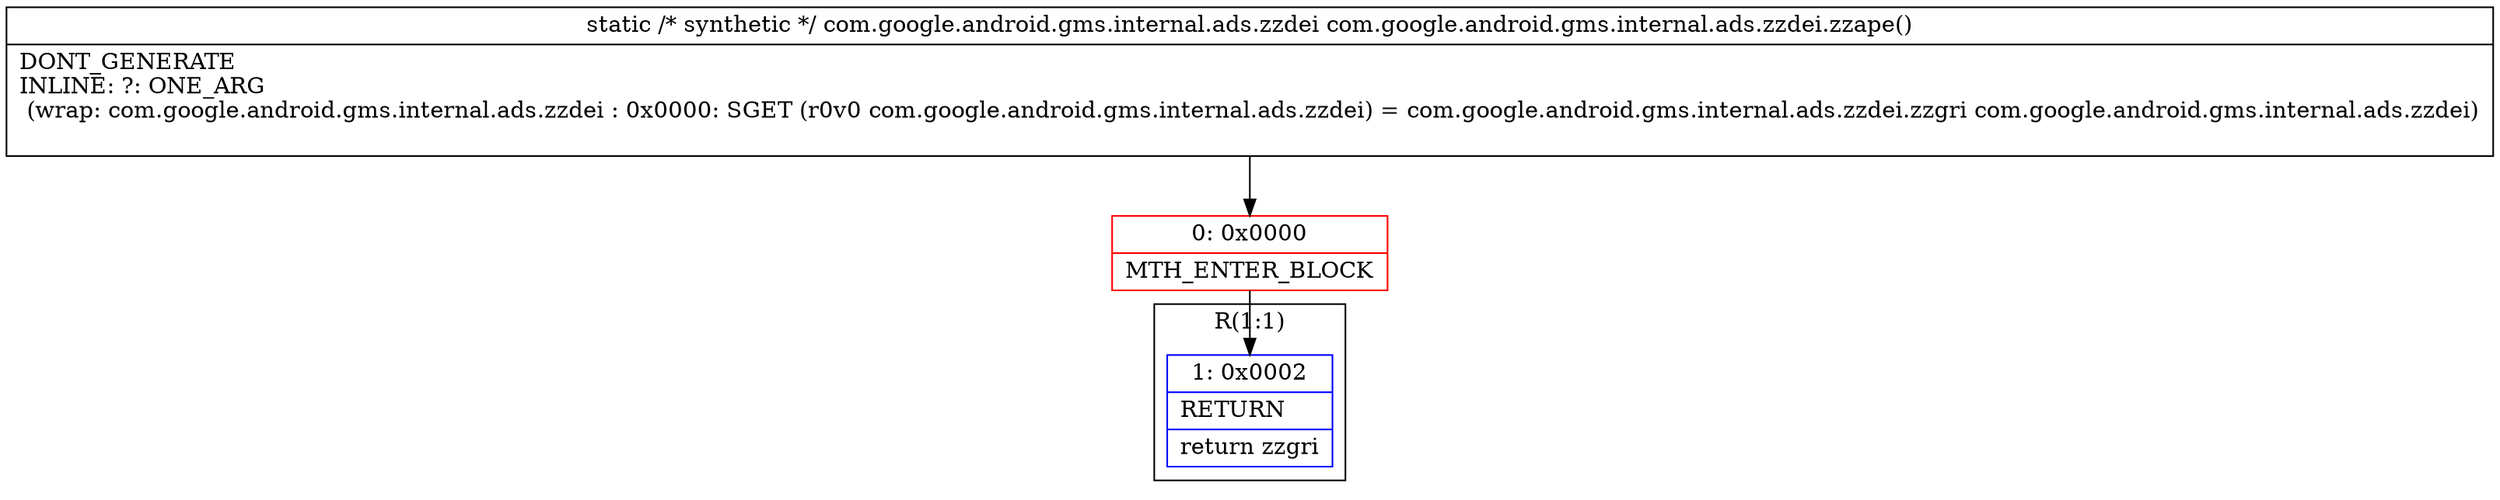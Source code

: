 digraph "CFG forcom.google.android.gms.internal.ads.zzdei.zzape()Lcom\/google\/android\/gms\/internal\/ads\/zzdei;" {
subgraph cluster_Region_273691267 {
label = "R(1:1)";
node [shape=record,color=blue];
Node_1 [shape=record,label="{1\:\ 0x0002|RETURN\l|return zzgri\l}"];
}
Node_0 [shape=record,color=red,label="{0\:\ 0x0000|MTH_ENTER_BLOCK\l}"];
MethodNode[shape=record,label="{static \/* synthetic *\/ com.google.android.gms.internal.ads.zzdei com.google.android.gms.internal.ads.zzdei.zzape()  | DONT_GENERATE\lINLINE: ?: ONE_ARG  \l  (wrap: com.google.android.gms.internal.ads.zzdei : 0x0000: SGET  (r0v0 com.google.android.gms.internal.ads.zzdei) =  com.google.android.gms.internal.ads.zzdei.zzgri com.google.android.gms.internal.ads.zzdei)\l\l}"];
MethodNode -> Node_0;
Node_0 -> Node_1;
}

